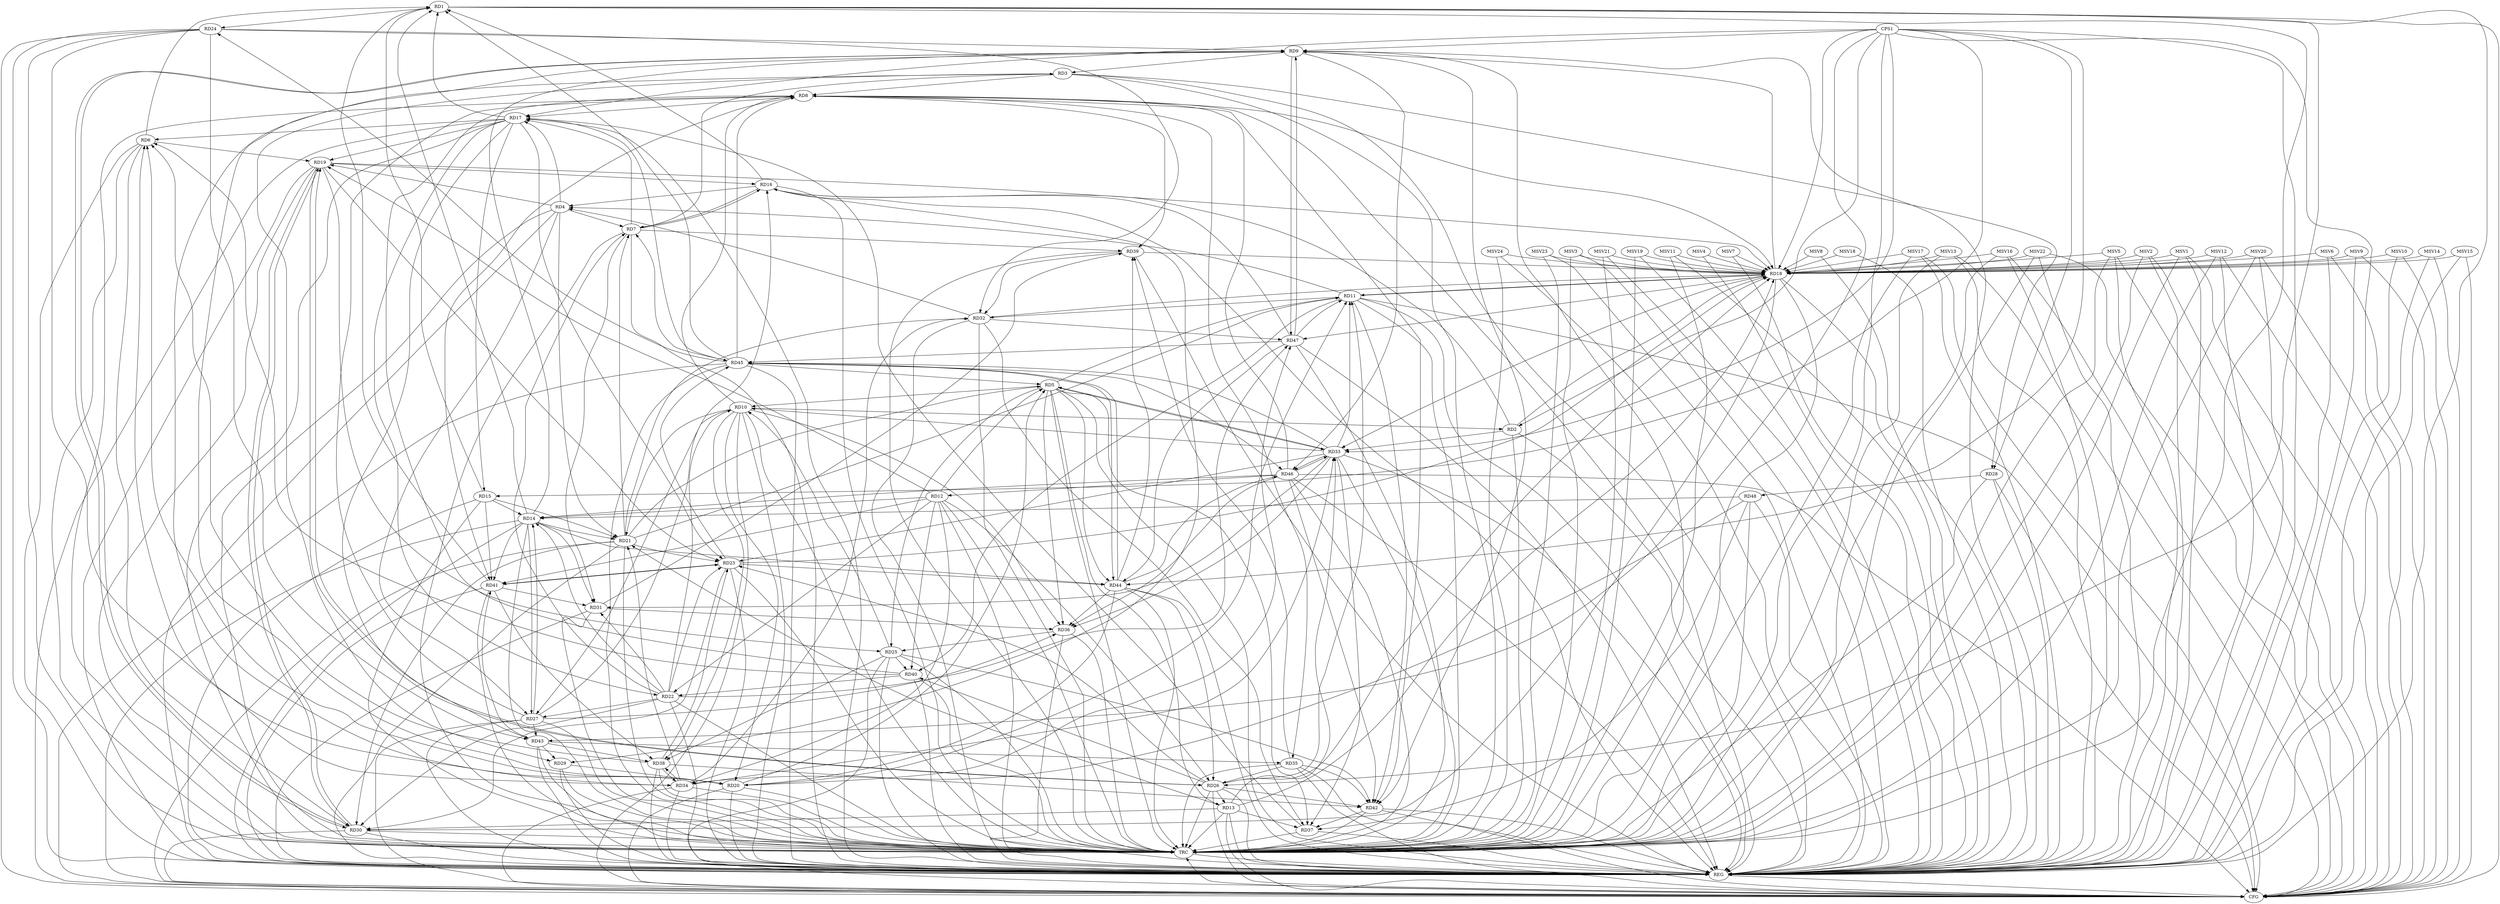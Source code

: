 strict digraph G {
  RD1 [ label="RD1" ];
  RD2 [ label="RD2" ];
  RD3 [ label="RD3" ];
  RD4 [ label="RD4" ];
  RD5 [ label="RD5" ];
  RD6 [ label="RD6" ];
  RD7 [ label="RD7" ];
  RD8 [ label="RD8" ];
  RD9 [ label="RD9" ];
  RD10 [ label="RD10" ];
  RD11 [ label="RD11" ];
  RD12 [ label="RD12" ];
  RD13 [ label="RD13" ];
  RD14 [ label="RD14" ];
  RD15 [ label="RD15" ];
  RD16 [ label="RD16" ];
  RD17 [ label="RD17" ];
  RD18 [ label="RD18" ];
  RD19 [ label="RD19" ];
  RD20 [ label="RD20" ];
  RD21 [ label="RD21" ];
  RD22 [ label="RD22" ];
  RD23 [ label="RD23" ];
  RD24 [ label="RD24" ];
  RD25 [ label="RD25" ];
  RD26 [ label="RD26" ];
  RD27 [ label="RD27" ];
  RD28 [ label="RD28" ];
  RD29 [ label="RD29" ];
  RD30 [ label="RD30" ];
  RD31 [ label="RD31" ];
  RD32 [ label="RD32" ];
  RD33 [ label="RD33" ];
  RD34 [ label="RD34" ];
  RD35 [ label="RD35" ];
  RD36 [ label="RD36" ];
  RD37 [ label="RD37" ];
  RD38 [ label="RD38" ];
  RD39 [ label="RD39" ];
  RD40 [ label="RD40" ];
  RD41 [ label="RD41" ];
  RD42 [ label="RD42" ];
  RD43 [ label="RD43" ];
  RD44 [ label="RD44" ];
  RD45 [ label="RD45" ];
  RD46 [ label="RD46" ];
  RD47 [ label="RD47" ];
  RD48 [ label="RD48" ];
  CPS1 [ label="CPS1" ];
  REG [ label="REG" ];
  CFG [ label="CFG" ];
  TRC [ label="TRC" ];
  MSV1 [ label="MSV1" ];
  MSV2 [ label="MSV2" ];
  MSV3 [ label="MSV3" ];
  MSV4 [ label="MSV4" ];
  MSV5 [ label="MSV5" ];
  MSV6 [ label="MSV6" ];
  MSV7 [ label="MSV7" ];
  MSV8 [ label="MSV8" ];
  MSV9 [ label="MSV9" ];
  MSV10 [ label="MSV10" ];
  MSV11 [ label="MSV11" ];
  MSV12 [ label="MSV12" ];
  MSV13 [ label="MSV13" ];
  MSV14 [ label="MSV14" ];
  MSV15 [ label="MSV15" ];
  MSV16 [ label="MSV16" ];
  MSV17 [ label="MSV17" ];
  MSV18 [ label="MSV18" ];
  MSV19 [ label="MSV19" ];
  MSV20 [ label="MSV20" ];
  MSV21 [ label="MSV21" ];
  MSV22 [ label="MSV22" ];
  MSV23 [ label="MSV23" ];
  MSV24 [ label="MSV24" ];
  RD6 -> RD1;
  RD14 -> RD1;
  RD15 -> RD1;
  RD16 -> RD1;
  RD17 -> RD1;
  RD1 -> RD24;
  RD1 -> RD26;
  RD41 -> RD1;
  RD45 -> RD1;
  RD10 -> RD2;
  RD2 -> RD16;
  RD2 -> RD18;
  RD2 -> RD33;
  RD7 -> RD3;
  RD3 -> RD8;
  RD9 -> RD3;
  RD3 -> RD28;
  RD3 -> RD29;
  RD3 -> RD34;
  RD4 -> RD7;
  RD11 -> RD4;
  RD16 -> RD4;
  RD4 -> RD17;
  RD4 -> RD19;
  RD4 -> RD21;
  RD4 -> RD27;
  RD32 -> RD4;
  RD5 -> RD10;
  RD5 -> RD11;
  RD12 -> RD5;
  RD5 -> RD13;
  RD20 -> RD5;
  RD21 -> RD5;
  RD5 -> RD25;
  RD5 -> RD33;
  RD33 -> RD5;
  RD5 -> RD36;
  RD5 -> RD37;
  RD5 -> RD44;
  RD45 -> RD5;
  RD17 -> RD6;
  RD6 -> RD19;
  RD20 -> RD6;
  RD6 -> RD30;
  RD34 -> RD6;
  RD38 -> RD6;
  RD40 -> RD6;
  RD7 -> RD16;
  RD16 -> RD7;
  RD7 -> RD17;
  RD21 -> RD7;
  RD22 -> RD7;
  RD7 -> RD31;
  RD7 -> RD39;
  RD45 -> RD7;
  RD10 -> RD8;
  RD8 -> RD17;
  RD8 -> RD18;
  RD27 -> RD8;
  RD8 -> RD35;
  RD8 -> RD39;
  RD40 -> RD8;
  RD8 -> RD41;
  RD8 -> RD42;
  RD45 -> RD8;
  RD46 -> RD8;
  RD14 -> RD9;
  RD18 -> RD9;
  RD20 -> RD9;
  RD24 -> RD9;
  RD9 -> RD30;
  RD30 -> RD9;
  RD9 -> RD42;
  RD9 -> RD46;
  RD9 -> RD47;
  RD47 -> RD9;
  RD10 -> RD20;
  RD10 -> RD21;
  RD22 -> RD10;
  RD25 -> RD10;
  RD10 -> RD27;
  RD33 -> RD10;
  RD10 -> RD36;
  RD10 -> RD38;
  RD11 -> RD18;
  RD18 -> RD11;
  RD20 -> RD11;
  RD21 -> RD11;
  RD26 -> RD11;
  RD11 -> RD32;
  RD33 -> RD11;
  RD11 -> RD40;
  RD11 -> RD42;
  RD47 -> RD11;
  RD12 -> RD14;
  RD12 -> RD19;
  RD12 -> RD22;
  RD12 -> RD26;
  RD12 -> RD34;
  RD12 -> RD40;
  RD12 -> RD41;
  RD46 -> RD12;
  RD13 -> RD18;
  RD13 -> RD21;
  RD26 -> RD13;
  RD13 -> RD30;
  RD13 -> RD33;
  RD13 -> RD37;
  RD15 -> RD14;
  RD14 -> RD21;
  RD22 -> RD14;
  RD14 -> RD27;
  RD27 -> RD14;
  RD14 -> RD31;
  RD14 -> RD41;
  RD14 -> RD44;
  RD46 -> RD14;
  RD48 -> RD14;
  RD17 -> RD15;
  RD15 -> RD21;
  RD15 -> RD41;
  RD19 -> RD16;
  RD27 -> RD16;
  RD16 -> RD29;
  RD47 -> RD16;
  RD17 -> RD19;
  RD17 -> RD22;
  RD17 -> RD23;
  RD37 -> RD17;
  RD17 -> RD43;
  RD17 -> RD45;
  RD19 -> RD18;
  RD23 -> RD18;
  RD26 -> RD18;
  RD18 -> RD30;
  RD32 -> RD18;
  RD18 -> RD33;
  RD39 -> RD18;
  RD18 -> RD47;
  RD19 -> RD23;
  RD19 -> RD25;
  RD19 -> RD26;
  RD26 -> RD19;
  RD19 -> RD30;
  RD30 -> RD19;
  RD24 -> RD20;
  RD29 -> RD20;
  RD44 -> RD20;
  RD20 -> RD47;
  RD21 -> RD23;
  RD21 -> RD30;
  RD21 -> RD32;
  RD34 -> RD21;
  RD22 -> RD23;
  RD22 -> RD27;
  RD22 -> RD30;
  RD22 -> RD31;
  RD40 -> RD22;
  RD22 -> RD47;
  RD26 -> RD23;
  RD23 -> RD30;
  RD33 -> RD23;
  RD38 -> RD23;
  RD23 -> RD41;
  RD41 -> RD23;
  RD23 -> RD44;
  RD23 -> RD45;
  RD24 -> RD32;
  RD24 -> RD43;
  RD45 -> RD24;
  RD36 -> RD25;
  RD25 -> RD38;
  RD25 -> RD40;
  RD25 -> RD42;
  RD35 -> RD26;
  RD26 -> RD40;
  RD26 -> RD42;
  RD44 -> RD26;
  RD27 -> RD36;
  RD27 -> RD43;
  RD28 -> RD48;
  RD43 -> RD29;
  RD33 -> RD31;
  RD31 -> RD36;
  RD31 -> RD39;
  RD41 -> RD31;
  RD34 -> RD32;
  RD32 -> RD37;
  RD39 -> RD32;
  RD32 -> RD47;
  RD34 -> RD33;
  RD33 -> RD36;
  RD33 -> RD37;
  RD33 -> RD45;
  RD33 -> RD46;
  RD46 -> RD33;
  RD34 -> RD38;
  RD38 -> RD34;
  RD48 -> RD34;
  RD35 -> RD39;
  RD35 -> RD42;
  RD43 -> RD35;
  RD44 -> RD36;
  RD46 -> RD36;
  RD42 -> RD37;
  RD48 -> RD37;
  RD41 -> RD38;
  RD38 -> RD42;
  RD43 -> RD38;
  RD44 -> RD39;
  RD43 -> RD41;
  RD46 -> RD42;
  RD44 -> RD45;
  RD45 -> RD44;
  RD44 -> RD46;
  RD47 -> RD44;
  RD45 -> RD46;
  RD47 -> RD45;
  CPS1 -> RD43;
  CPS1 -> RD44;
  CPS1 -> RD15;
  CPS1 -> RD18;
  CPS1 -> RD28;
  CPS1 -> RD2;
  CPS1 -> RD17;
  CPS1 -> RD9;
  CPS1 -> RD33;
  RD1 -> REG;
  RD2 -> REG;
  RD3 -> REG;
  RD4 -> REG;
  RD5 -> REG;
  RD6 -> REG;
  RD7 -> REG;
  RD8 -> REG;
  RD9 -> REG;
  RD10 -> REG;
  RD11 -> REG;
  RD12 -> REG;
  RD13 -> REG;
  RD14 -> REG;
  RD15 -> REG;
  RD16 -> REG;
  RD17 -> REG;
  RD18 -> REG;
  RD19 -> REG;
  RD20 -> REG;
  RD21 -> REG;
  RD22 -> REG;
  RD23 -> REG;
  RD24 -> REG;
  RD25 -> REG;
  RD26 -> REG;
  RD27 -> REG;
  RD28 -> REG;
  RD29 -> REG;
  RD30 -> REG;
  RD31 -> REG;
  RD32 -> REG;
  RD33 -> REG;
  RD34 -> REG;
  RD35 -> REG;
  RD36 -> REG;
  RD37 -> REG;
  RD38 -> REG;
  RD39 -> REG;
  RD40 -> REG;
  RD41 -> REG;
  RD42 -> REG;
  RD43 -> REG;
  RD44 -> REG;
  RD45 -> REG;
  RD46 -> REG;
  RD47 -> REG;
  RD48 -> REG;
  CPS1 -> REG;
  RD26 -> CFG;
  RD35 -> CFG;
  RD27 -> CFG;
  RD20 -> CFG;
  RD11 -> CFG;
  CPS1 -> CFG;
  RD46 -> CFG;
  RD30 -> CFG;
  RD28 -> CFG;
  RD42 -> CFG;
  RD10 -> CFG;
  RD13 -> CFG;
  RD1 -> CFG;
  RD17 -> CFG;
  RD34 -> CFG;
  RD25 -> CFG;
  RD21 -> CFG;
  RD14 -> CFG;
  RD45 -> CFG;
  RD24 -> CFG;
  REG -> CFG;
  RD1 -> TRC;
  RD2 -> TRC;
  RD3 -> TRC;
  RD4 -> TRC;
  RD5 -> TRC;
  RD6 -> TRC;
  RD7 -> TRC;
  RD8 -> TRC;
  RD9 -> TRC;
  RD10 -> TRC;
  RD11 -> TRC;
  RD12 -> TRC;
  RD13 -> TRC;
  RD14 -> TRC;
  RD15 -> TRC;
  RD16 -> TRC;
  RD17 -> TRC;
  RD18 -> TRC;
  RD19 -> TRC;
  RD20 -> TRC;
  RD21 -> TRC;
  RD22 -> TRC;
  RD23 -> TRC;
  RD24 -> TRC;
  RD25 -> TRC;
  RD26 -> TRC;
  RD27 -> TRC;
  RD28 -> TRC;
  RD29 -> TRC;
  RD30 -> TRC;
  RD31 -> TRC;
  RD32 -> TRC;
  RD33 -> TRC;
  RD34 -> TRC;
  RD35 -> TRC;
  RD36 -> TRC;
  RD37 -> TRC;
  RD38 -> TRC;
  RD39 -> TRC;
  RD40 -> TRC;
  RD41 -> TRC;
  RD42 -> TRC;
  RD43 -> TRC;
  RD44 -> TRC;
  RD45 -> TRC;
  RD46 -> TRC;
  RD47 -> TRC;
  RD48 -> TRC;
  CPS1 -> TRC;
  CFG -> TRC;
  TRC -> REG;
  MSV1 -> RD18;
  MSV2 -> RD18;
  MSV3 -> RD18;
  MSV4 -> RD18;
  MSV5 -> RD18;
  MSV6 -> RD18;
  MSV1 -> REG;
  MSV1 -> TRC;
  MSV1 -> CFG;
  MSV2 -> REG;
  MSV2 -> TRC;
  MSV2 -> CFG;
  MSV3 -> REG;
  MSV3 -> TRC;
  MSV4 -> REG;
  MSV5 -> REG;
  MSV5 -> TRC;
  MSV5 -> CFG;
  MSV6 -> REG;
  MSV6 -> CFG;
  MSV7 -> RD18;
  MSV8 -> RD18;
  MSV7 -> REG;
  MSV8 -> REG;
  MSV9 -> RD18;
  MSV10 -> RD18;
  MSV9 -> REG;
  MSV9 -> CFG;
  MSV10 -> REG;
  MSV10 -> CFG;
  MSV11 -> RD18;
  MSV11 -> REG;
  MSV11 -> TRC;
  MSV12 -> RD18;
  MSV12 -> REG;
  MSV12 -> TRC;
  MSV12 -> CFG;
  MSV13 -> RD18;
  MSV13 -> REG;
  MSV13 -> TRC;
  MSV13 -> CFG;
  MSV14 -> RD18;
  MSV14 -> REG;
  MSV14 -> CFG;
  MSV15 -> RD18;
  MSV16 -> RD18;
  MSV15 -> REG;
  MSV15 -> CFG;
  MSV16 -> REG;
  MSV16 -> TRC;
  MSV16 -> CFG;
  MSV17 -> RD18;
  MSV18 -> RD18;
  MSV17 -> REG;
  MSV17 -> TRC;
  MSV17 -> CFG;
  MSV18 -> REG;
  MSV19 -> RD18;
  MSV19 -> REG;
  MSV19 -> TRC;
  MSV20 -> RD18;
  MSV21 -> RD18;
  MSV20 -> REG;
  MSV20 -> TRC;
  MSV20 -> CFG;
  MSV21 -> REG;
  MSV21 -> TRC;
  MSV22 -> RD18;
  MSV23 -> RD18;
  MSV22 -> REG;
  MSV22 -> TRC;
  MSV22 -> CFG;
  MSV23 -> REG;
  MSV23 -> TRC;
  MSV24 -> RD18;
  MSV24 -> REG;
  MSV24 -> TRC;
}
